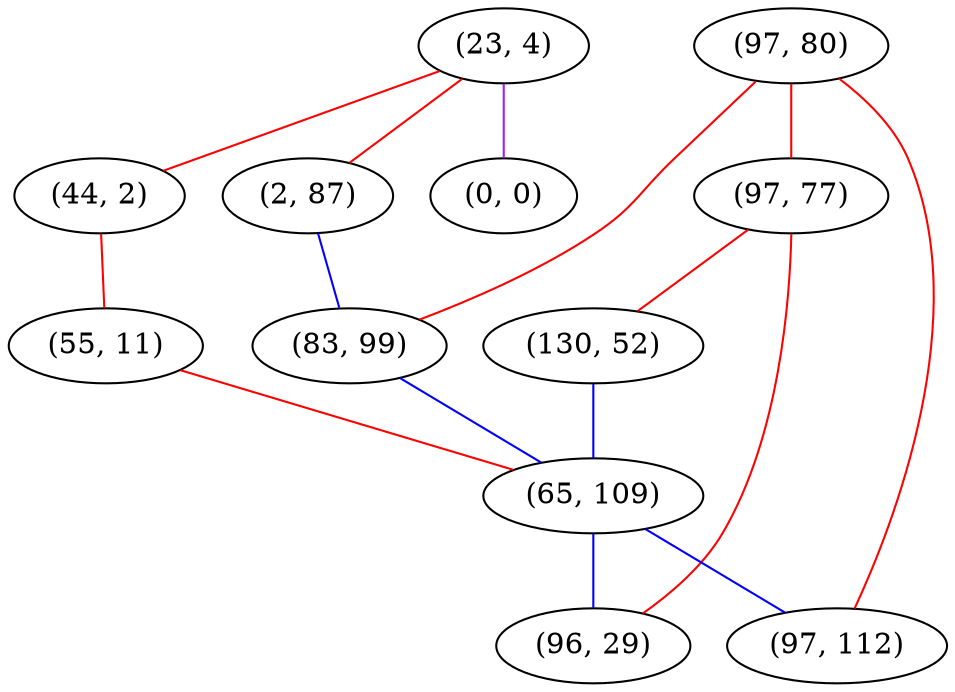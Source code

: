 graph "" {
"(23, 4)";
"(44, 2)";
"(0, 0)";
"(55, 11)";
"(97, 80)";
"(97, 77)";
"(130, 52)";
"(2, 87)";
"(83, 99)";
"(65, 109)";
"(96, 29)";
"(97, 112)";
"(23, 4)" -- "(2, 87)"  [color=red, key=0, weight=1];
"(23, 4)" -- "(44, 2)"  [color=red, key=0, weight=1];
"(23, 4)" -- "(0, 0)"  [color=purple, key=0, weight=4];
"(44, 2)" -- "(55, 11)"  [color=red, key=0, weight=1];
"(55, 11)" -- "(65, 109)"  [color=red, key=0, weight=1];
"(97, 80)" -- "(97, 77)"  [color=red, key=0, weight=1];
"(97, 80)" -- "(97, 112)"  [color=red, key=0, weight=1];
"(97, 80)" -- "(83, 99)"  [color=red, key=0, weight=1];
"(97, 77)" -- "(96, 29)"  [color=red, key=0, weight=1];
"(97, 77)" -- "(130, 52)"  [color=red, key=0, weight=1];
"(130, 52)" -- "(65, 109)"  [color=blue, key=0, weight=3];
"(2, 87)" -- "(83, 99)"  [color=blue, key=0, weight=3];
"(83, 99)" -- "(65, 109)"  [color=blue, key=0, weight=3];
"(65, 109)" -- "(97, 112)"  [color=blue, key=0, weight=3];
"(65, 109)" -- "(96, 29)"  [color=blue, key=0, weight=3];
}

